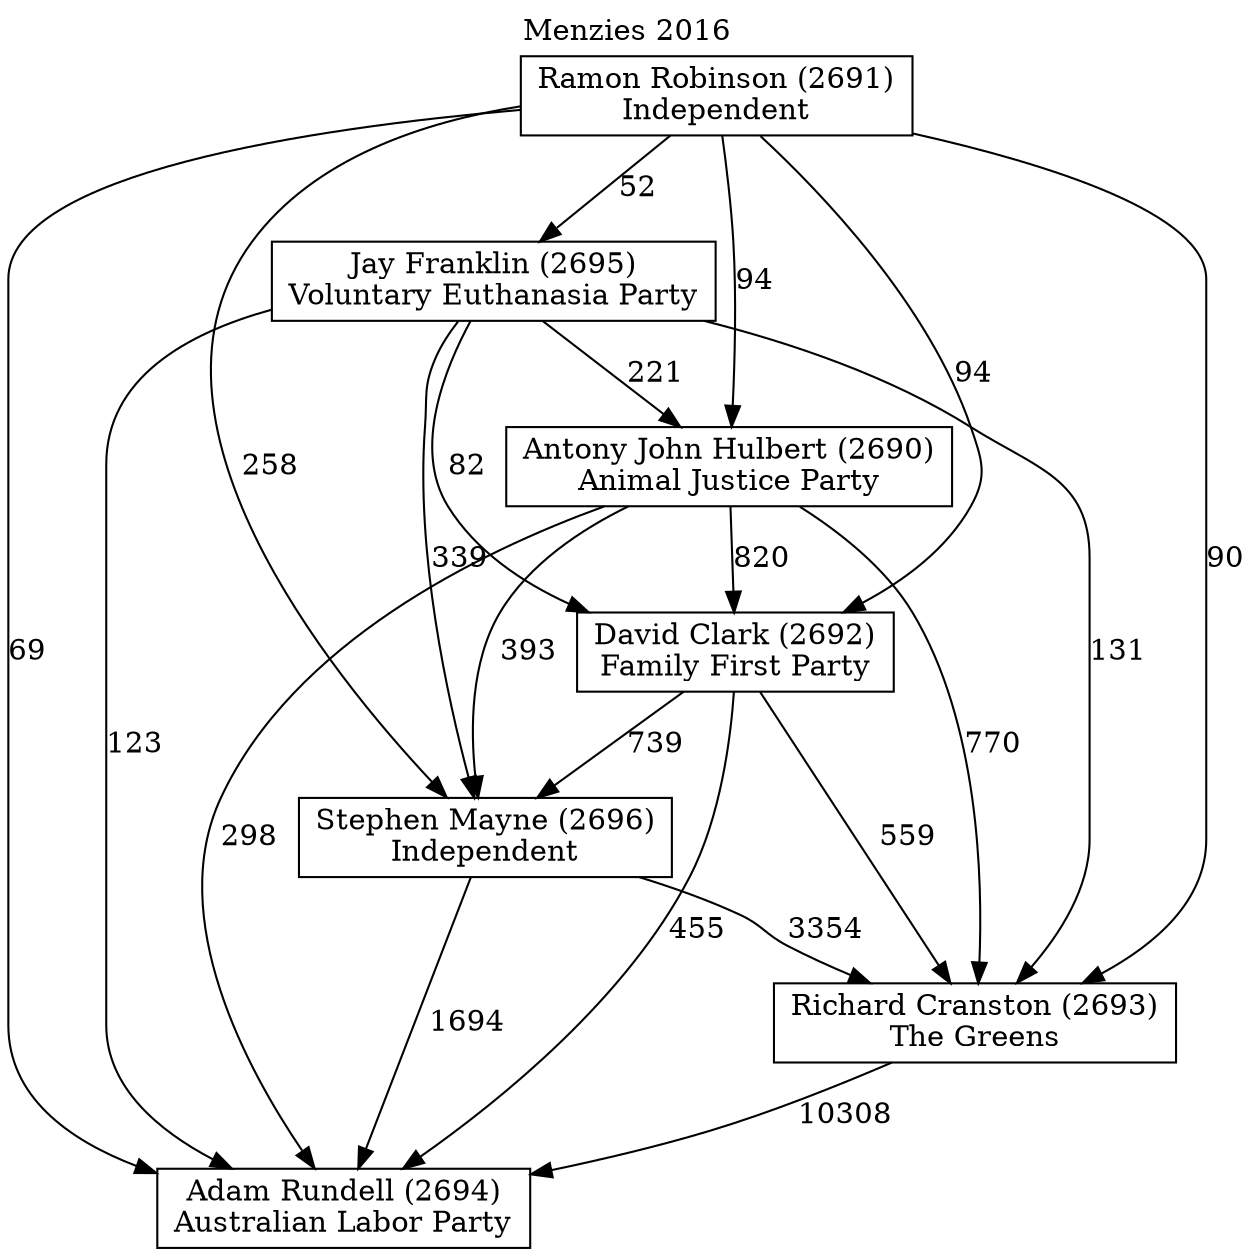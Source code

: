 // House preference flow
digraph "Adam Rundell (2694)_Menzies_2016" {
	graph [label="Menzies 2016" labelloc=t mclimit=10]
	node [shape=box]
	"Adam Rundell (2694)" [label="Adam Rundell (2694)
Australian Labor Party"]
	"Antony John Hulbert (2690)" [label="Antony John Hulbert (2690)
Animal Justice Party"]
	"Stephen Mayne (2696)" [label="Stephen Mayne (2696)
Independent"]
	"Ramon Robinson (2691)" [label="Ramon Robinson (2691)
Independent"]
	"Richard Cranston (2693)" [label="Richard Cranston (2693)
The Greens"]
	"David Clark (2692)" [label="David Clark (2692)
Family First Party"]
	"Jay Franklin (2695)" [label="Jay Franklin (2695)
Voluntary Euthanasia Party"]
	"Antony John Hulbert (2690)" -> "David Clark (2692)" [label=820]
	"Jay Franklin (2695)" -> "Stephen Mayne (2696)" [label=339]
	"Antony John Hulbert (2690)" -> "Richard Cranston (2693)" [label=770]
	"Jay Franklin (2695)" -> "David Clark (2692)" [label=82]
	"Jay Franklin (2695)" -> "Richard Cranston (2693)" [label=131]
	"Ramon Robinson (2691)" -> "Stephen Mayne (2696)" [label=258]
	"Jay Franklin (2695)" -> "Adam Rundell (2694)" [label=123]
	"Ramon Robinson (2691)" -> "Antony John Hulbert (2690)" [label=94]
	"Antony John Hulbert (2690)" -> "Stephen Mayne (2696)" [label=393]
	"Ramon Robinson (2691)" -> "David Clark (2692)" [label=94]
	"David Clark (2692)" -> "Richard Cranston (2693)" [label=559]
	"Richard Cranston (2693)" -> "Adam Rundell (2694)" [label=10308]
	"Ramon Robinson (2691)" -> "Adam Rundell (2694)" [label=69]
	"Stephen Mayne (2696)" -> "Richard Cranston (2693)" [label=3354]
	"Ramon Robinson (2691)" -> "Jay Franklin (2695)" [label=52]
	"Jay Franklin (2695)" -> "Antony John Hulbert (2690)" [label=221]
	"Antony John Hulbert (2690)" -> "Adam Rundell (2694)" [label=298]
	"Ramon Robinson (2691)" -> "Richard Cranston (2693)" [label=90]
	"Stephen Mayne (2696)" -> "Adam Rundell (2694)" [label=1694]
	"David Clark (2692)" -> "Adam Rundell (2694)" [label=455]
	"David Clark (2692)" -> "Stephen Mayne (2696)" [label=739]
}

